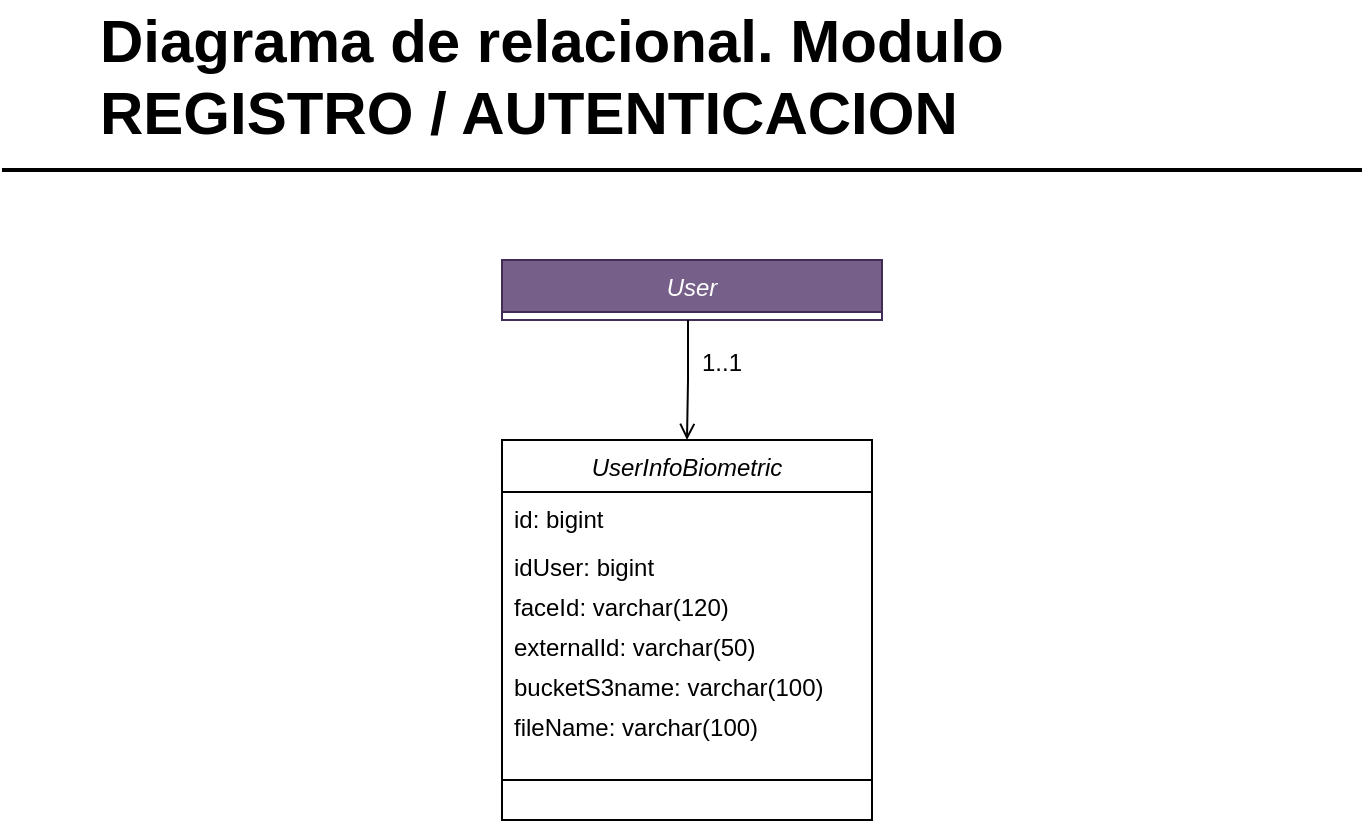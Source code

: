 <mxfile version="15.0.3" type="github">
  <diagram id="C5RBs43oDa-KdzZeNtuy" name="Page-1">
    <mxGraphModel dx="723" dy="375" grid="1" gridSize="10" guides="1" tooltips="1" connect="1" arrows="1" fold="1" page="1" pageScale="1" pageWidth="827" pageHeight="1169" math="0" shadow="0">
      <root>
        <mxCell id="WIyWlLk6GJQsqaUBKTNV-0" />
        <mxCell id="WIyWlLk6GJQsqaUBKTNV-1" parent="WIyWlLk6GJQsqaUBKTNV-0" />
        <mxCell id="WkRwKCfJqdVOhUtzeRTr-0" value="User" style="swimlane;fontStyle=2;align=center;verticalAlign=top;childLayout=stackLayout;horizontal=1;startSize=26;horizontalStack=0;resizeParent=1;resizeLast=0;collapsible=1;marginBottom=0;rounded=0;shadow=0;strokeWidth=1;fillColor=#76608a;strokeColor=#432D57;fontColor=#ffffff;" parent="WIyWlLk6GJQsqaUBKTNV-1" vertex="1">
          <mxGeometry x="330" y="170" width="190" height="30" as="geometry">
            <mxRectangle x="230" y="140" width="160" height="26" as="alternateBounds" />
          </mxGeometry>
        </mxCell>
        <mxCell id="WkRwKCfJqdVOhUtzeRTr-23" value="UserInfoBiometric" style="swimlane;fontStyle=2;align=center;verticalAlign=top;childLayout=stackLayout;horizontal=1;startSize=26;horizontalStack=0;resizeParent=1;resizeLast=0;collapsible=1;marginBottom=0;rounded=0;shadow=0;strokeWidth=1;" parent="WIyWlLk6GJQsqaUBKTNV-1" vertex="1">
          <mxGeometry x="330" y="260" width="185" height="190" as="geometry">
            <mxRectangle x="230" y="140" width="160" height="26" as="alternateBounds" />
          </mxGeometry>
        </mxCell>
        <mxCell id="WkRwKCfJqdVOhUtzeRTr-24" value="id: bigint" style="text;align=left;verticalAlign=top;spacingLeft=4;spacingRight=4;overflow=hidden;rotatable=0;points=[[0,0.5],[1,0.5]];portConstraint=eastwest;" parent="WkRwKCfJqdVOhUtzeRTr-23" vertex="1">
          <mxGeometry y="26" width="185" height="24" as="geometry" />
        </mxCell>
        <mxCell id="WkRwKCfJqdVOhUtzeRTr-25" value="idUser: bigint" style="text;align=left;verticalAlign=top;spacingLeft=4;spacingRight=4;overflow=hidden;rotatable=0;points=[[0,0.5],[1,0.5]];portConstraint=eastwest;rounded=0;shadow=0;html=0;" parent="WkRwKCfJqdVOhUtzeRTr-23" vertex="1">
          <mxGeometry y="50" width="185" height="20" as="geometry" />
        </mxCell>
        <mxCell id="WkRwKCfJqdVOhUtzeRTr-26" value="faceId: varchar(120)" style="text;align=left;verticalAlign=top;spacingLeft=4;spacingRight=4;overflow=hidden;rotatable=0;points=[[0,0.5],[1,0.5]];portConstraint=eastwest;rounded=0;shadow=0;html=0;" parent="WkRwKCfJqdVOhUtzeRTr-23" vertex="1">
          <mxGeometry y="70" width="185" height="20" as="geometry" />
        </mxCell>
        <mxCell id="WkRwKCfJqdVOhUtzeRTr-27" value="externalId: varchar(50)" style="text;align=left;verticalAlign=top;spacingLeft=4;spacingRight=4;overflow=hidden;rotatable=0;points=[[0,0.5],[1,0.5]];portConstraint=eastwest;rounded=0;shadow=0;html=0;" parent="WkRwKCfJqdVOhUtzeRTr-23" vertex="1">
          <mxGeometry y="90" width="185" height="20" as="geometry" />
        </mxCell>
        <mxCell id="WkRwKCfJqdVOhUtzeRTr-28" value="bucketS3name: varchar(100)" style="text;align=left;verticalAlign=top;spacingLeft=4;spacingRight=4;overflow=hidden;rotatable=0;points=[[0,0.5],[1,0.5]];portConstraint=eastwest;rounded=0;shadow=0;html=0;" parent="WkRwKCfJqdVOhUtzeRTr-23" vertex="1">
          <mxGeometry y="110" width="185" height="20" as="geometry" />
        </mxCell>
        <mxCell id="WkRwKCfJqdVOhUtzeRTr-29" value="fileName: varchar(100)" style="text;align=left;verticalAlign=top;spacingLeft=4;spacingRight=4;overflow=hidden;rotatable=0;points=[[0,0.5],[1,0.5]];portConstraint=eastwest;rounded=0;shadow=0;html=0;" parent="WkRwKCfJqdVOhUtzeRTr-23" vertex="1">
          <mxGeometry y="130" width="185" height="20" as="geometry" />
        </mxCell>
        <mxCell id="WkRwKCfJqdVOhUtzeRTr-30" value="" style="line;html=1;strokeWidth=1;align=left;verticalAlign=middle;spacingTop=-1;spacingLeft=3;spacingRight=3;rotatable=0;labelPosition=right;points=[];portConstraint=eastwest;" parent="WkRwKCfJqdVOhUtzeRTr-23" vertex="1">
          <mxGeometry y="150" width="185" height="40" as="geometry" />
        </mxCell>
        <mxCell id="WkRwKCfJqdVOhUtzeRTr-31" value="" style="endArrow=open;shadow=0;strokeWidth=1;rounded=0;endFill=1;edgeStyle=elbowEdgeStyle;elbow=vertical;entryX=0.5;entryY=0;entryDx=0;entryDy=0;" parent="WIyWlLk6GJQsqaUBKTNV-1" target="WkRwKCfJqdVOhUtzeRTr-23" edge="1">
          <mxGeometry x="0.5" y="41" relative="1" as="geometry">
            <mxPoint x="423" y="200" as="sourcePoint" />
            <mxPoint x="544.5" y="380" as="targetPoint" />
            <mxPoint x="-40" y="32" as="offset" />
          </mxGeometry>
        </mxCell>
        <mxCell id="WkRwKCfJqdVOhUtzeRTr-32" value="1..1" style="resizable=0;align=left;verticalAlign=bottom;labelBackgroundColor=none;fontSize=12;" parent="WkRwKCfJqdVOhUtzeRTr-31" connectable="0" vertex="1">
          <mxGeometry x="-1" relative="1" as="geometry">
            <mxPoint x="5" y="30" as="offset" />
          </mxGeometry>
        </mxCell>
        <mxCell id="WkRwKCfJqdVOhUtzeRTr-33" value="" style="resizable=0;align=right;verticalAlign=bottom;labelBackgroundColor=none;fontSize=12;" parent="WkRwKCfJqdVOhUtzeRTr-31" connectable="0" vertex="1">
          <mxGeometry x="1" relative="1" as="geometry">
            <mxPoint x="-7" y="4" as="offset" />
          </mxGeometry>
        </mxCell>
        <mxCell id="WkRwKCfJqdVOhUtzeRTr-34" value="Diagrama de relacional. Modulo &lt;br&gt;REGISTRO / AUTENTICACION" style="text;html=1;resizable=0;points=[];autosize=1;align=left;verticalAlign=top;spacingTop=-4;fontSize=30;fontStyle=1" parent="WIyWlLk6GJQsqaUBKTNV-1" vertex="1">
          <mxGeometry x="126.5" y="40" width="470" height="70" as="geometry" />
        </mxCell>
        <mxCell id="WkRwKCfJqdVOhUtzeRTr-35" value="" style="line;strokeWidth=2;html=1;fontSize=14;" parent="WIyWlLk6GJQsqaUBKTNV-1" vertex="1">
          <mxGeometry x="80" y="120" width="680" height="10" as="geometry" />
        </mxCell>
      </root>
    </mxGraphModel>
  </diagram>
</mxfile>
